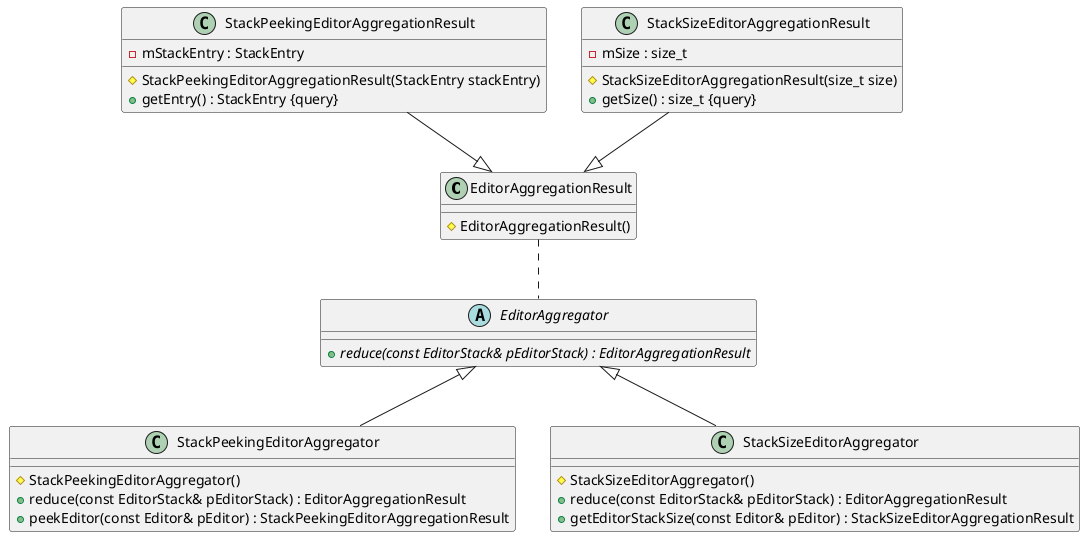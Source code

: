 @startuml


class EditorAggregationResult {
    #EditorAggregationResult()
}

abstract class EditorAggregator {
    +{abstract} reduce(const EditorStack& pEditorStack) : EditorAggregationResult
}

class StackPeekingEditorAggregationResult {
    #StackPeekingEditorAggregationResult(StackEntry stackEntry)
    +getEntry() : StackEntry {query}
    -mStackEntry : StackEntry
}

class StackPeekingEditorAggregator {
    #StackPeekingEditorAggregator()
    +reduce(const EditorStack& pEditorStack) : EditorAggregationResult
    +peekEditor(const Editor& pEditor) : StackPeekingEditorAggregationResult
}

class StackSizeEditorAggregationResult {
    #StackSizeEditorAggregationResult(size_t size)
    +getSize() : size_t {query}
    -mSize : size_t
}

class StackSizeEditorAggregator {
    #StackSizeEditorAggregator()
    +reduce(const EditorStack& pEditorStack) : EditorAggregationResult
    +getEditorStackSize(const Editor& pEditor) : StackSizeEditorAggregationResult
}


StackPeekingEditorAggregationResult --|> EditorAggregationResult
StackSizeEditorAggregationResult --|> EditorAggregationResult
EditorAggregator <|-- StackPeekingEditorAggregator
EditorAggregator <|-- StackSizeEditorAggregator

EditorAggregationResult .. EditorAggregator


@enduml
